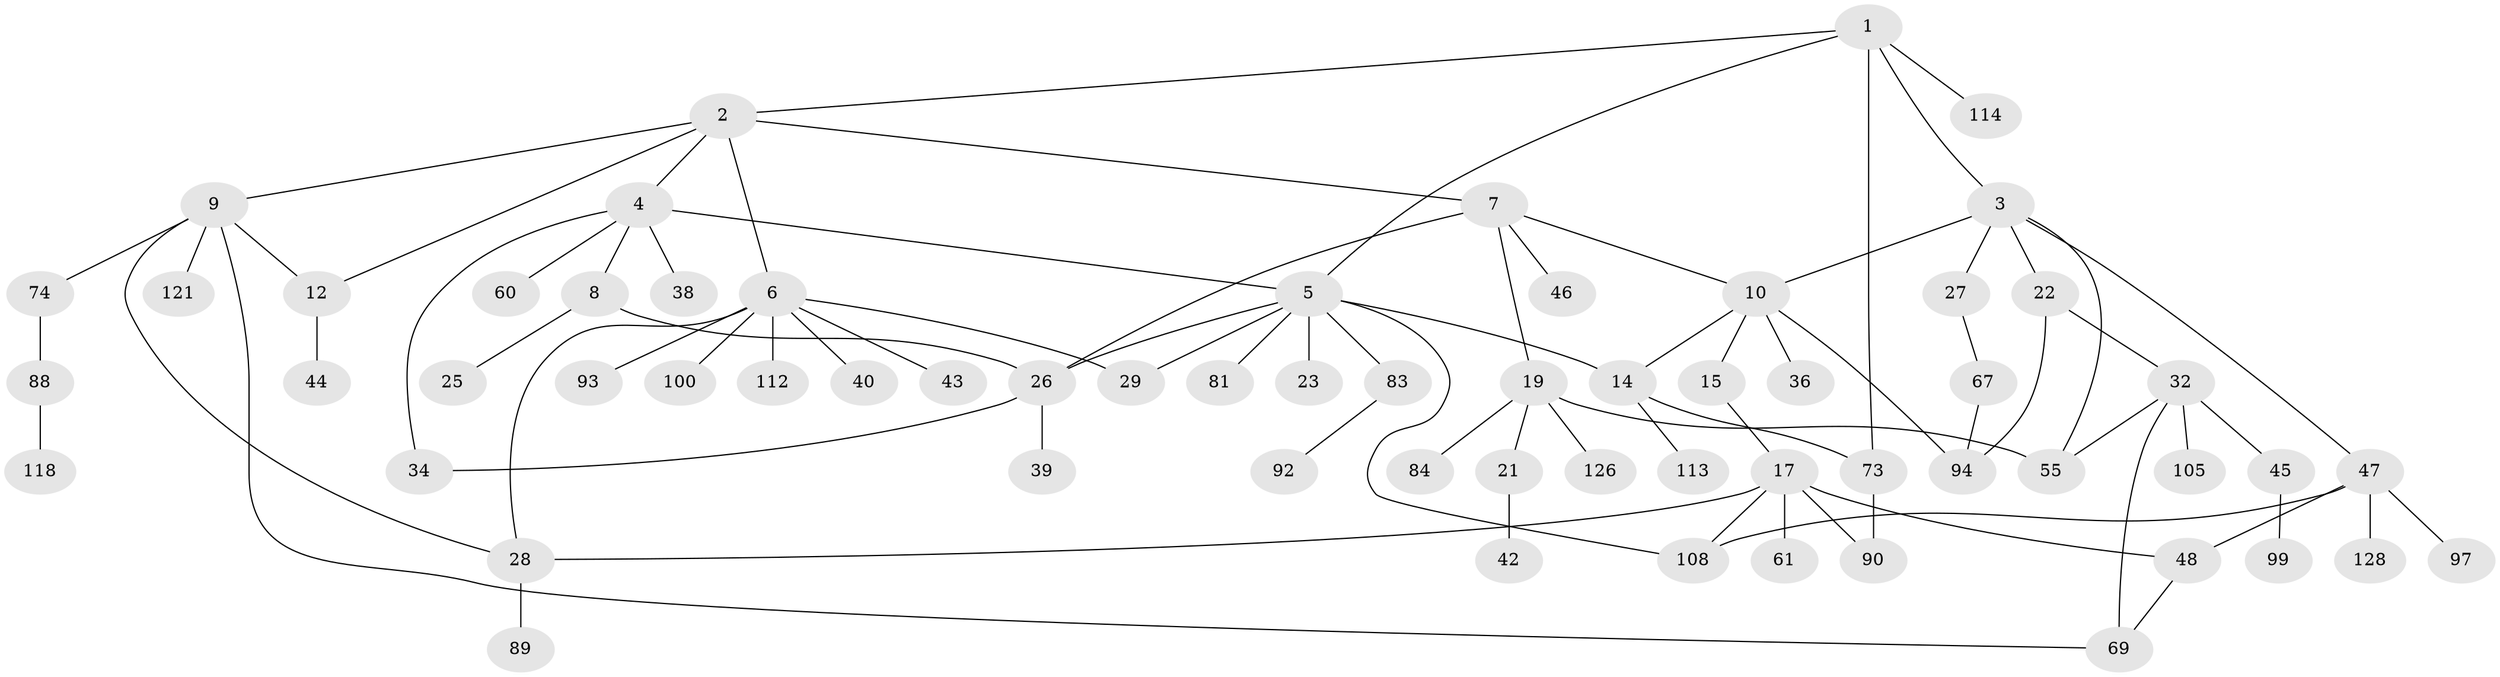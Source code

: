 // original degree distribution, {4: 0.1015625, 6: 0.0234375, 7: 0.015625, 2: 0.28125, 5: 0.0390625, 3: 0.1640625, 9: 0.0078125, 1: 0.3671875}
// Generated by graph-tools (version 1.1) at 2025/13/03/09/25 04:13:25]
// undirected, 64 vertices, 84 edges
graph export_dot {
graph [start="1"]
  node [color=gray90,style=filled];
  1 [super="+59"];
  2;
  3 [super="+71"];
  4 [super="+18+57+11+33"];
  5 [super="+13"];
  6 [super="+30"];
  7 [super="+91"];
  8 [super="+24"];
  9 [super="+16"];
  10 [super="+56+111"];
  12;
  14 [super="+79+35"];
  15;
  17 [super="+85+37+20+64"];
  19 [super="+70+41+72"];
  21 [super="+102"];
  22;
  23;
  25;
  26 [super="+52"];
  27;
  28 [super="+51+49"];
  29 [super="+68+127"];
  32 [super="+76+66"];
  34 [super="+124+54"];
  36;
  38;
  39 [super="+65"];
  40;
  42;
  43;
  44 [super="+122"];
  45;
  46 [super="+75+106"];
  47 [super="+50"];
  48 [super="+63+77"];
  55 [super="+87+82+86"];
  60 [super="+62"];
  61 [super="+119"];
  67 [super="+80"];
  69 [super="+103"];
  73 [super="+98"];
  74;
  81;
  83;
  84;
  88;
  89 [super="+95"];
  90;
  92;
  93;
  94;
  97;
  99 [super="+125"];
  100;
  105;
  108 [super="+116"];
  112;
  113;
  114 [super="+123"];
  118;
  121;
  126;
  128;
  1 -- 2;
  1 -- 3;
  1 -- 114;
  1 -- 73;
  1 -- 5;
  2 -- 4;
  2 -- 6;
  2 -- 7;
  2 -- 9;
  2 -- 12;
  3 -- 10;
  3 -- 22;
  3 -- 27;
  3 -- 47;
  3 -- 55;
  4 -- 5;
  4 -- 8;
  4 -- 34;
  4 -- 38;
  4 -- 60;
  5 -- 108;
  5 -- 14;
  5 -- 81;
  5 -- 83;
  5 -- 23;
  5 -- 29;
  5 -- 26;
  6 -- 93;
  6 -- 112;
  6 -- 40;
  6 -- 43;
  6 -- 100;
  6 -- 29;
  6 -- 28;
  7 -- 19;
  7 -- 26;
  7 -- 46;
  7 -- 10;
  8 -- 25;
  8 -- 26;
  9 -- 28;
  9 -- 121;
  9 -- 74;
  9 -- 12;
  9 -- 69;
  10 -- 15;
  10 -- 36;
  10 -- 94;
  10 -- 14;
  12 -- 44;
  14 -- 113;
  14 -- 73;
  15 -- 17;
  17 -- 48;
  17 -- 108;
  17 -- 61;
  17 -- 90;
  17 -- 28;
  19 -- 21;
  19 -- 84;
  19 -- 126;
  19 -- 55;
  21 -- 42;
  22 -- 32;
  22 -- 94;
  26 -- 39;
  26 -- 34;
  27 -- 67;
  28 -- 89 [weight=2];
  32 -- 45;
  32 -- 105;
  32 -- 69;
  32 -- 55;
  45 -- 99;
  47 -- 97;
  47 -- 128;
  47 -- 48;
  47 -- 108;
  48 -- 69;
  67 -- 94;
  73 -- 90;
  74 -- 88;
  83 -- 92;
  88 -- 118;
}
